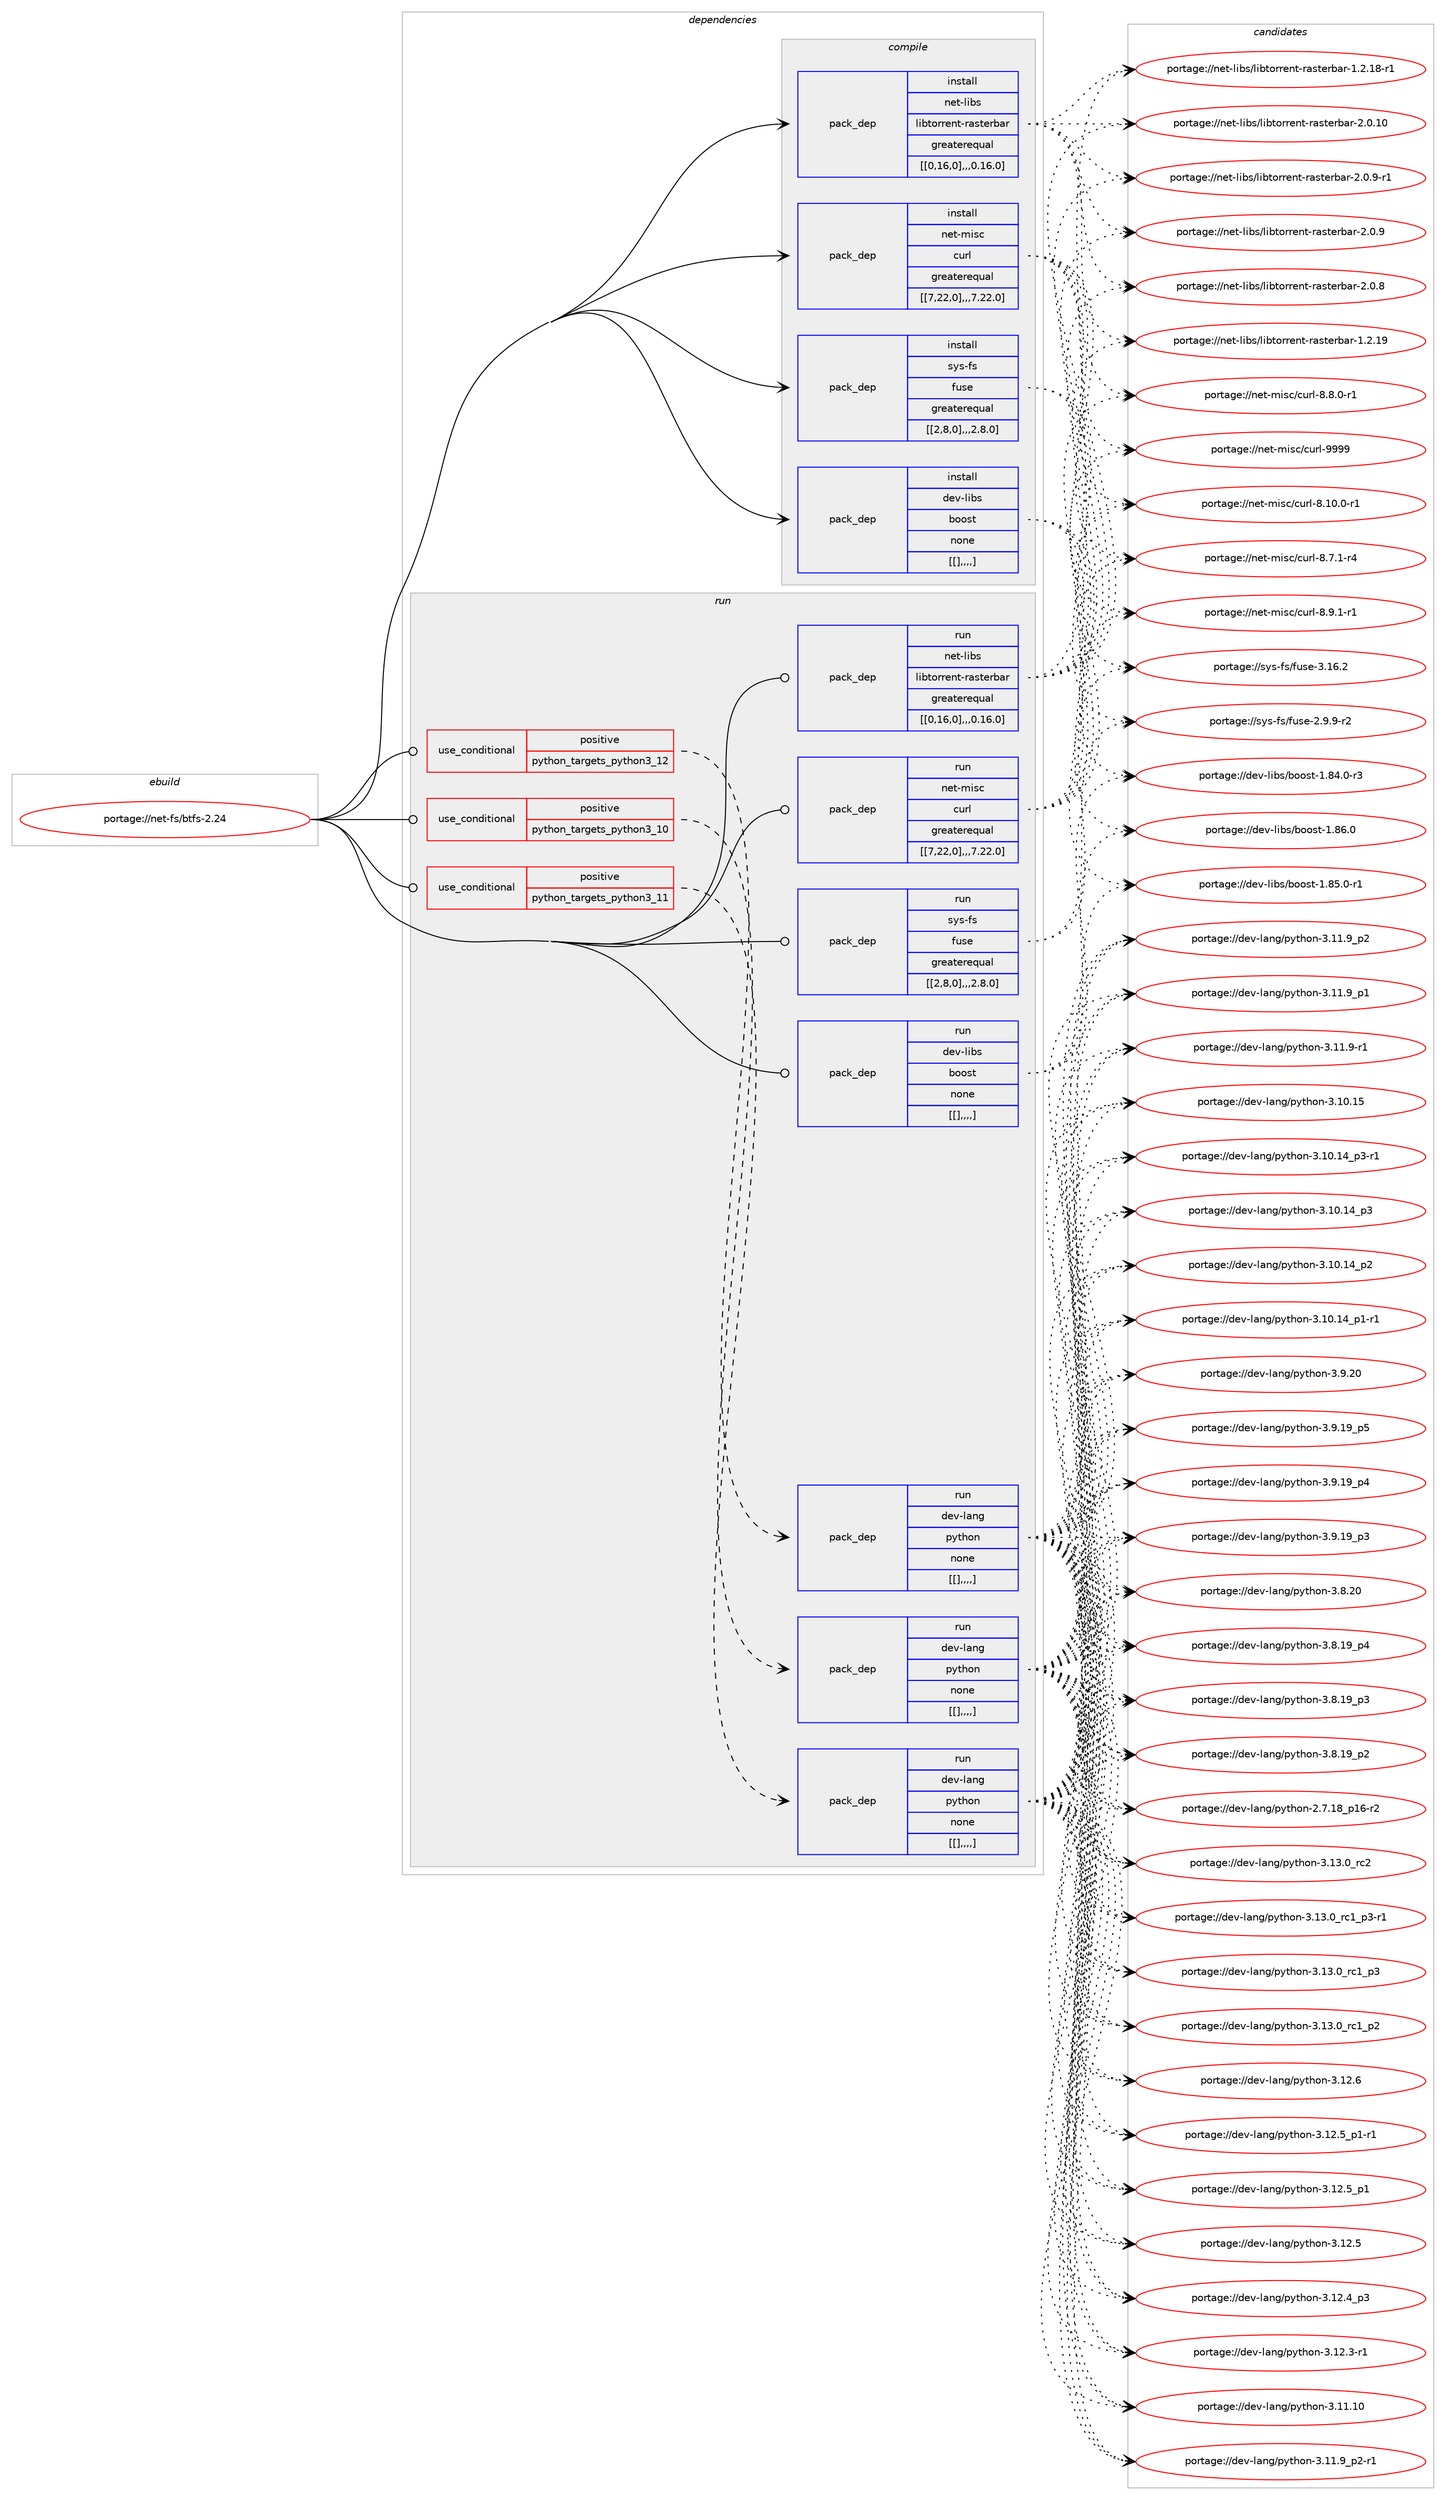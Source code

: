 digraph prolog {

# *************
# Graph options
# *************

newrank=true;
concentrate=true;
compound=true;
graph [rankdir=LR,fontname=Helvetica,fontsize=10,ranksep=1.5];#, ranksep=2.5, nodesep=0.2];
edge  [arrowhead=vee];
node  [fontname=Helvetica,fontsize=10];

# **********
# The ebuild
# **********

subgraph cluster_leftcol {
color=gray;
label=<<i>ebuild</i>>;
id [label="portage://net-fs/btfs-2.24", color=red, width=4, href="../net-fs/btfs-2.24.svg"];
}

# ****************
# The dependencies
# ****************

subgraph cluster_midcol {
color=gray;
label=<<i>dependencies</i>>;
subgraph cluster_compile {
fillcolor="#eeeeee";
style=filled;
label=<<i>compile</i>>;
subgraph pack268591 {
dependency366383 [label=<<TABLE BORDER="0" CELLBORDER="1" CELLSPACING="0" CELLPADDING="4" WIDTH="220"><TR><TD ROWSPAN="6" CELLPADDING="30">pack_dep</TD></TR><TR><TD WIDTH="110">install</TD></TR><TR><TD>dev-libs</TD></TR><TR><TD>boost</TD></TR><TR><TD>none</TD></TR><TR><TD>[[],,,,]</TD></TR></TABLE>>, shape=none, color=blue];
}
id:e -> dependency366383:w [weight=20,style="solid",arrowhead="vee"];
subgraph pack268592 {
dependency366384 [label=<<TABLE BORDER="0" CELLBORDER="1" CELLSPACING="0" CELLPADDING="4" WIDTH="220"><TR><TD ROWSPAN="6" CELLPADDING="30">pack_dep</TD></TR><TR><TD WIDTH="110">install</TD></TR><TR><TD>net-libs</TD></TR><TR><TD>libtorrent-rasterbar</TD></TR><TR><TD>greaterequal</TD></TR><TR><TD>[[0,16,0],,,0.16.0]</TD></TR></TABLE>>, shape=none, color=blue];
}
id:e -> dependency366384:w [weight=20,style="solid",arrowhead="vee"];
subgraph pack268593 {
dependency366385 [label=<<TABLE BORDER="0" CELLBORDER="1" CELLSPACING="0" CELLPADDING="4" WIDTH="220"><TR><TD ROWSPAN="6" CELLPADDING="30">pack_dep</TD></TR><TR><TD WIDTH="110">install</TD></TR><TR><TD>net-misc</TD></TR><TR><TD>curl</TD></TR><TR><TD>greaterequal</TD></TR><TR><TD>[[7,22,0],,,7.22.0]</TD></TR></TABLE>>, shape=none, color=blue];
}
id:e -> dependency366385:w [weight=20,style="solid",arrowhead="vee"];
subgraph pack268594 {
dependency366386 [label=<<TABLE BORDER="0" CELLBORDER="1" CELLSPACING="0" CELLPADDING="4" WIDTH="220"><TR><TD ROWSPAN="6" CELLPADDING="30">pack_dep</TD></TR><TR><TD WIDTH="110">install</TD></TR><TR><TD>sys-fs</TD></TR><TR><TD>fuse</TD></TR><TR><TD>greaterequal</TD></TR><TR><TD>[[2,8,0],,,2.8.0]</TD></TR></TABLE>>, shape=none, color=blue];
}
id:e -> dependency366386:w [weight=20,style="solid",arrowhead="vee"];
}
subgraph cluster_compileandrun {
fillcolor="#eeeeee";
style=filled;
label=<<i>compile and run</i>>;
}
subgraph cluster_run {
fillcolor="#eeeeee";
style=filled;
label=<<i>run</i>>;
subgraph cond95034 {
dependency366387 [label=<<TABLE BORDER="0" CELLBORDER="1" CELLSPACING="0" CELLPADDING="4"><TR><TD ROWSPAN="3" CELLPADDING="10">use_conditional</TD></TR><TR><TD>positive</TD></TR><TR><TD>python_targets_python3_10</TD></TR></TABLE>>, shape=none, color=red];
subgraph pack268595 {
dependency366388 [label=<<TABLE BORDER="0" CELLBORDER="1" CELLSPACING="0" CELLPADDING="4" WIDTH="220"><TR><TD ROWSPAN="6" CELLPADDING="30">pack_dep</TD></TR><TR><TD WIDTH="110">run</TD></TR><TR><TD>dev-lang</TD></TR><TR><TD>python</TD></TR><TR><TD>none</TD></TR><TR><TD>[[],,,,]</TD></TR></TABLE>>, shape=none, color=blue];
}
dependency366387:e -> dependency366388:w [weight=20,style="dashed",arrowhead="vee"];
}
id:e -> dependency366387:w [weight=20,style="solid",arrowhead="odot"];
subgraph cond95035 {
dependency366389 [label=<<TABLE BORDER="0" CELLBORDER="1" CELLSPACING="0" CELLPADDING="4"><TR><TD ROWSPAN="3" CELLPADDING="10">use_conditional</TD></TR><TR><TD>positive</TD></TR><TR><TD>python_targets_python3_11</TD></TR></TABLE>>, shape=none, color=red];
subgraph pack268596 {
dependency366390 [label=<<TABLE BORDER="0" CELLBORDER="1" CELLSPACING="0" CELLPADDING="4" WIDTH="220"><TR><TD ROWSPAN="6" CELLPADDING="30">pack_dep</TD></TR><TR><TD WIDTH="110">run</TD></TR><TR><TD>dev-lang</TD></TR><TR><TD>python</TD></TR><TR><TD>none</TD></TR><TR><TD>[[],,,,]</TD></TR></TABLE>>, shape=none, color=blue];
}
dependency366389:e -> dependency366390:w [weight=20,style="dashed",arrowhead="vee"];
}
id:e -> dependency366389:w [weight=20,style="solid",arrowhead="odot"];
subgraph cond95036 {
dependency366391 [label=<<TABLE BORDER="0" CELLBORDER="1" CELLSPACING="0" CELLPADDING="4"><TR><TD ROWSPAN="3" CELLPADDING="10">use_conditional</TD></TR><TR><TD>positive</TD></TR><TR><TD>python_targets_python3_12</TD></TR></TABLE>>, shape=none, color=red];
subgraph pack268597 {
dependency366392 [label=<<TABLE BORDER="0" CELLBORDER="1" CELLSPACING="0" CELLPADDING="4" WIDTH="220"><TR><TD ROWSPAN="6" CELLPADDING="30">pack_dep</TD></TR><TR><TD WIDTH="110">run</TD></TR><TR><TD>dev-lang</TD></TR><TR><TD>python</TD></TR><TR><TD>none</TD></TR><TR><TD>[[],,,,]</TD></TR></TABLE>>, shape=none, color=blue];
}
dependency366391:e -> dependency366392:w [weight=20,style="dashed",arrowhead="vee"];
}
id:e -> dependency366391:w [weight=20,style="solid",arrowhead="odot"];
subgraph pack268598 {
dependency366393 [label=<<TABLE BORDER="0" CELLBORDER="1" CELLSPACING="0" CELLPADDING="4" WIDTH="220"><TR><TD ROWSPAN="6" CELLPADDING="30">pack_dep</TD></TR><TR><TD WIDTH="110">run</TD></TR><TR><TD>dev-libs</TD></TR><TR><TD>boost</TD></TR><TR><TD>none</TD></TR><TR><TD>[[],,,,]</TD></TR></TABLE>>, shape=none, color=blue];
}
id:e -> dependency366393:w [weight=20,style="solid",arrowhead="odot"];
subgraph pack268599 {
dependency366394 [label=<<TABLE BORDER="0" CELLBORDER="1" CELLSPACING="0" CELLPADDING="4" WIDTH="220"><TR><TD ROWSPAN="6" CELLPADDING="30">pack_dep</TD></TR><TR><TD WIDTH="110">run</TD></TR><TR><TD>net-libs</TD></TR><TR><TD>libtorrent-rasterbar</TD></TR><TR><TD>greaterequal</TD></TR><TR><TD>[[0,16,0],,,0.16.0]</TD></TR></TABLE>>, shape=none, color=blue];
}
id:e -> dependency366394:w [weight=20,style="solid",arrowhead="odot"];
subgraph pack268600 {
dependency366395 [label=<<TABLE BORDER="0" CELLBORDER="1" CELLSPACING="0" CELLPADDING="4" WIDTH="220"><TR><TD ROWSPAN="6" CELLPADDING="30">pack_dep</TD></TR><TR><TD WIDTH="110">run</TD></TR><TR><TD>net-misc</TD></TR><TR><TD>curl</TD></TR><TR><TD>greaterequal</TD></TR><TR><TD>[[7,22,0],,,7.22.0]</TD></TR></TABLE>>, shape=none, color=blue];
}
id:e -> dependency366395:w [weight=20,style="solid",arrowhead="odot"];
subgraph pack268601 {
dependency366396 [label=<<TABLE BORDER="0" CELLBORDER="1" CELLSPACING="0" CELLPADDING="4" WIDTH="220"><TR><TD ROWSPAN="6" CELLPADDING="30">pack_dep</TD></TR><TR><TD WIDTH="110">run</TD></TR><TR><TD>sys-fs</TD></TR><TR><TD>fuse</TD></TR><TR><TD>greaterequal</TD></TR><TR><TD>[[2,8,0],,,2.8.0]</TD></TR></TABLE>>, shape=none, color=blue];
}
id:e -> dependency366396:w [weight=20,style="solid",arrowhead="odot"];
}
}

# **************
# The candidates
# **************

subgraph cluster_choices {
rank=same;
color=gray;
label=<<i>candidates</i>>;

subgraph choice268591 {
color=black;
nodesep=1;
choice1001011184510810598115479811111111511645494656544648 [label="portage://dev-libs/boost-1.86.0", color=red, width=4,href="../dev-libs/boost-1.86.0.svg"];
choice10010111845108105981154798111111115116454946565346484511449 [label="portage://dev-libs/boost-1.85.0-r1", color=red, width=4,href="../dev-libs/boost-1.85.0-r1.svg"];
choice10010111845108105981154798111111115116454946565246484511451 [label="portage://dev-libs/boost-1.84.0-r3", color=red, width=4,href="../dev-libs/boost-1.84.0-r3.svg"];
dependency366383:e -> choice1001011184510810598115479811111111511645494656544648:w [style=dotted,weight="100"];
dependency366383:e -> choice10010111845108105981154798111111115116454946565346484511449:w [style=dotted,weight="100"];
dependency366383:e -> choice10010111845108105981154798111111115116454946565246484511451:w [style=dotted,weight="100"];
}
subgraph choice268592 {
color=black;
nodesep=1;
choice110101116451081059811547108105981161111141141011101164511497115116101114989711445504648464948 [label="portage://net-libs/libtorrent-rasterbar-2.0.10", color=red, width=4,href="../net-libs/libtorrent-rasterbar-2.0.10.svg"];
choice11010111645108105981154710810598116111114114101110116451149711511610111498971144550464846574511449 [label="portage://net-libs/libtorrent-rasterbar-2.0.9-r1", color=red, width=4,href="../net-libs/libtorrent-rasterbar-2.0.9-r1.svg"];
choice1101011164510810598115471081059811611111411410111011645114971151161011149897114455046484657 [label="portage://net-libs/libtorrent-rasterbar-2.0.9", color=red, width=4,href="../net-libs/libtorrent-rasterbar-2.0.9.svg"];
choice1101011164510810598115471081059811611111411410111011645114971151161011149897114455046484656 [label="portage://net-libs/libtorrent-rasterbar-2.0.8", color=red, width=4,href="../net-libs/libtorrent-rasterbar-2.0.8.svg"];
choice110101116451081059811547108105981161111141141011101164511497115116101114989711445494650464957 [label="portage://net-libs/libtorrent-rasterbar-1.2.19", color=red, width=4,href="../net-libs/libtorrent-rasterbar-1.2.19.svg"];
choice1101011164510810598115471081059811611111411410111011645114971151161011149897114454946504649564511449 [label="portage://net-libs/libtorrent-rasterbar-1.2.18-r1", color=red, width=4,href="../net-libs/libtorrent-rasterbar-1.2.18-r1.svg"];
dependency366384:e -> choice110101116451081059811547108105981161111141141011101164511497115116101114989711445504648464948:w [style=dotted,weight="100"];
dependency366384:e -> choice11010111645108105981154710810598116111114114101110116451149711511610111498971144550464846574511449:w [style=dotted,weight="100"];
dependency366384:e -> choice1101011164510810598115471081059811611111411410111011645114971151161011149897114455046484657:w [style=dotted,weight="100"];
dependency366384:e -> choice1101011164510810598115471081059811611111411410111011645114971151161011149897114455046484656:w [style=dotted,weight="100"];
dependency366384:e -> choice110101116451081059811547108105981161111141141011101164511497115116101114989711445494650464957:w [style=dotted,weight="100"];
dependency366384:e -> choice1101011164510810598115471081059811611111411410111011645114971151161011149897114454946504649564511449:w [style=dotted,weight="100"];
}
subgraph choice268593 {
color=black;
nodesep=1;
choice110101116451091051159947991171141084557575757 [label="portage://net-misc/curl-9999", color=red, width=4,href="../net-misc/curl-9999.svg"];
choice11010111645109105115994799117114108455646494846484511449 [label="portage://net-misc/curl-8.10.0-r1", color=red, width=4,href="../net-misc/curl-8.10.0-r1.svg"];
choice110101116451091051159947991171141084556465746494511449 [label="portage://net-misc/curl-8.9.1-r1", color=red, width=4,href="../net-misc/curl-8.9.1-r1.svg"];
choice110101116451091051159947991171141084556465646484511449 [label="portage://net-misc/curl-8.8.0-r1", color=red, width=4,href="../net-misc/curl-8.8.0-r1.svg"];
choice110101116451091051159947991171141084556465546494511452 [label="portage://net-misc/curl-8.7.1-r4", color=red, width=4,href="../net-misc/curl-8.7.1-r4.svg"];
dependency366385:e -> choice110101116451091051159947991171141084557575757:w [style=dotted,weight="100"];
dependency366385:e -> choice11010111645109105115994799117114108455646494846484511449:w [style=dotted,weight="100"];
dependency366385:e -> choice110101116451091051159947991171141084556465746494511449:w [style=dotted,weight="100"];
dependency366385:e -> choice110101116451091051159947991171141084556465646484511449:w [style=dotted,weight="100"];
dependency366385:e -> choice110101116451091051159947991171141084556465546494511452:w [style=dotted,weight="100"];
}
subgraph choice268594 {
color=black;
nodesep=1;
choice115121115451021154710211711510145514649544650 [label="portage://sys-fs/fuse-3.16.2", color=red, width=4,href="../sys-fs/fuse-3.16.2.svg"];
choice11512111545102115471021171151014550465746574511450 [label="portage://sys-fs/fuse-2.9.9-r2", color=red, width=4,href="../sys-fs/fuse-2.9.9-r2.svg"];
dependency366386:e -> choice115121115451021154710211711510145514649544650:w [style=dotted,weight="100"];
dependency366386:e -> choice11512111545102115471021171151014550465746574511450:w [style=dotted,weight="100"];
}
subgraph choice268595 {
color=black;
nodesep=1;
choice10010111845108971101034711212111610411111045514649514648951149950 [label="portage://dev-lang/python-3.13.0_rc2", color=red, width=4,href="../dev-lang/python-3.13.0_rc2.svg"];
choice1001011184510897110103471121211161041111104551464951464895114994995112514511449 [label="portage://dev-lang/python-3.13.0_rc1_p3-r1", color=red, width=4,href="../dev-lang/python-3.13.0_rc1_p3-r1.svg"];
choice100101118451089711010347112121116104111110455146495146489511499499511251 [label="portage://dev-lang/python-3.13.0_rc1_p3", color=red, width=4,href="../dev-lang/python-3.13.0_rc1_p3.svg"];
choice100101118451089711010347112121116104111110455146495146489511499499511250 [label="portage://dev-lang/python-3.13.0_rc1_p2", color=red, width=4,href="../dev-lang/python-3.13.0_rc1_p2.svg"];
choice10010111845108971101034711212111610411111045514649504654 [label="portage://dev-lang/python-3.12.6", color=red, width=4,href="../dev-lang/python-3.12.6.svg"];
choice1001011184510897110103471121211161041111104551464950465395112494511449 [label="portage://dev-lang/python-3.12.5_p1-r1", color=red, width=4,href="../dev-lang/python-3.12.5_p1-r1.svg"];
choice100101118451089711010347112121116104111110455146495046539511249 [label="portage://dev-lang/python-3.12.5_p1", color=red, width=4,href="../dev-lang/python-3.12.5_p1.svg"];
choice10010111845108971101034711212111610411111045514649504653 [label="portage://dev-lang/python-3.12.5", color=red, width=4,href="../dev-lang/python-3.12.5.svg"];
choice100101118451089711010347112121116104111110455146495046529511251 [label="portage://dev-lang/python-3.12.4_p3", color=red, width=4,href="../dev-lang/python-3.12.4_p3.svg"];
choice100101118451089711010347112121116104111110455146495046514511449 [label="portage://dev-lang/python-3.12.3-r1", color=red, width=4,href="../dev-lang/python-3.12.3-r1.svg"];
choice1001011184510897110103471121211161041111104551464949464948 [label="portage://dev-lang/python-3.11.10", color=red, width=4,href="../dev-lang/python-3.11.10.svg"];
choice1001011184510897110103471121211161041111104551464949465795112504511449 [label="portage://dev-lang/python-3.11.9_p2-r1", color=red, width=4,href="../dev-lang/python-3.11.9_p2-r1.svg"];
choice100101118451089711010347112121116104111110455146494946579511250 [label="portage://dev-lang/python-3.11.9_p2", color=red, width=4,href="../dev-lang/python-3.11.9_p2.svg"];
choice100101118451089711010347112121116104111110455146494946579511249 [label="portage://dev-lang/python-3.11.9_p1", color=red, width=4,href="../dev-lang/python-3.11.9_p1.svg"];
choice100101118451089711010347112121116104111110455146494946574511449 [label="portage://dev-lang/python-3.11.9-r1", color=red, width=4,href="../dev-lang/python-3.11.9-r1.svg"];
choice1001011184510897110103471121211161041111104551464948464953 [label="portage://dev-lang/python-3.10.15", color=red, width=4,href="../dev-lang/python-3.10.15.svg"];
choice100101118451089711010347112121116104111110455146494846495295112514511449 [label="portage://dev-lang/python-3.10.14_p3-r1", color=red, width=4,href="../dev-lang/python-3.10.14_p3-r1.svg"];
choice10010111845108971101034711212111610411111045514649484649529511251 [label="portage://dev-lang/python-3.10.14_p3", color=red, width=4,href="../dev-lang/python-3.10.14_p3.svg"];
choice10010111845108971101034711212111610411111045514649484649529511250 [label="portage://dev-lang/python-3.10.14_p2", color=red, width=4,href="../dev-lang/python-3.10.14_p2.svg"];
choice100101118451089711010347112121116104111110455146494846495295112494511449 [label="portage://dev-lang/python-3.10.14_p1-r1", color=red, width=4,href="../dev-lang/python-3.10.14_p1-r1.svg"];
choice10010111845108971101034711212111610411111045514657465048 [label="portage://dev-lang/python-3.9.20", color=red, width=4,href="../dev-lang/python-3.9.20.svg"];
choice100101118451089711010347112121116104111110455146574649579511253 [label="portage://dev-lang/python-3.9.19_p5", color=red, width=4,href="../dev-lang/python-3.9.19_p5.svg"];
choice100101118451089711010347112121116104111110455146574649579511252 [label="portage://dev-lang/python-3.9.19_p4", color=red, width=4,href="../dev-lang/python-3.9.19_p4.svg"];
choice100101118451089711010347112121116104111110455146574649579511251 [label="portage://dev-lang/python-3.9.19_p3", color=red, width=4,href="../dev-lang/python-3.9.19_p3.svg"];
choice10010111845108971101034711212111610411111045514656465048 [label="portage://dev-lang/python-3.8.20", color=red, width=4,href="../dev-lang/python-3.8.20.svg"];
choice100101118451089711010347112121116104111110455146564649579511252 [label="portage://dev-lang/python-3.8.19_p4", color=red, width=4,href="../dev-lang/python-3.8.19_p4.svg"];
choice100101118451089711010347112121116104111110455146564649579511251 [label="portage://dev-lang/python-3.8.19_p3", color=red, width=4,href="../dev-lang/python-3.8.19_p3.svg"];
choice100101118451089711010347112121116104111110455146564649579511250 [label="portage://dev-lang/python-3.8.19_p2", color=red, width=4,href="../dev-lang/python-3.8.19_p2.svg"];
choice100101118451089711010347112121116104111110455046554649569511249544511450 [label="portage://dev-lang/python-2.7.18_p16-r2", color=red, width=4,href="../dev-lang/python-2.7.18_p16-r2.svg"];
dependency366388:e -> choice10010111845108971101034711212111610411111045514649514648951149950:w [style=dotted,weight="100"];
dependency366388:e -> choice1001011184510897110103471121211161041111104551464951464895114994995112514511449:w [style=dotted,weight="100"];
dependency366388:e -> choice100101118451089711010347112121116104111110455146495146489511499499511251:w [style=dotted,weight="100"];
dependency366388:e -> choice100101118451089711010347112121116104111110455146495146489511499499511250:w [style=dotted,weight="100"];
dependency366388:e -> choice10010111845108971101034711212111610411111045514649504654:w [style=dotted,weight="100"];
dependency366388:e -> choice1001011184510897110103471121211161041111104551464950465395112494511449:w [style=dotted,weight="100"];
dependency366388:e -> choice100101118451089711010347112121116104111110455146495046539511249:w [style=dotted,weight="100"];
dependency366388:e -> choice10010111845108971101034711212111610411111045514649504653:w [style=dotted,weight="100"];
dependency366388:e -> choice100101118451089711010347112121116104111110455146495046529511251:w [style=dotted,weight="100"];
dependency366388:e -> choice100101118451089711010347112121116104111110455146495046514511449:w [style=dotted,weight="100"];
dependency366388:e -> choice1001011184510897110103471121211161041111104551464949464948:w [style=dotted,weight="100"];
dependency366388:e -> choice1001011184510897110103471121211161041111104551464949465795112504511449:w [style=dotted,weight="100"];
dependency366388:e -> choice100101118451089711010347112121116104111110455146494946579511250:w [style=dotted,weight="100"];
dependency366388:e -> choice100101118451089711010347112121116104111110455146494946579511249:w [style=dotted,weight="100"];
dependency366388:e -> choice100101118451089711010347112121116104111110455146494946574511449:w [style=dotted,weight="100"];
dependency366388:e -> choice1001011184510897110103471121211161041111104551464948464953:w [style=dotted,weight="100"];
dependency366388:e -> choice100101118451089711010347112121116104111110455146494846495295112514511449:w [style=dotted,weight="100"];
dependency366388:e -> choice10010111845108971101034711212111610411111045514649484649529511251:w [style=dotted,weight="100"];
dependency366388:e -> choice10010111845108971101034711212111610411111045514649484649529511250:w [style=dotted,weight="100"];
dependency366388:e -> choice100101118451089711010347112121116104111110455146494846495295112494511449:w [style=dotted,weight="100"];
dependency366388:e -> choice10010111845108971101034711212111610411111045514657465048:w [style=dotted,weight="100"];
dependency366388:e -> choice100101118451089711010347112121116104111110455146574649579511253:w [style=dotted,weight="100"];
dependency366388:e -> choice100101118451089711010347112121116104111110455146574649579511252:w [style=dotted,weight="100"];
dependency366388:e -> choice100101118451089711010347112121116104111110455146574649579511251:w [style=dotted,weight="100"];
dependency366388:e -> choice10010111845108971101034711212111610411111045514656465048:w [style=dotted,weight="100"];
dependency366388:e -> choice100101118451089711010347112121116104111110455146564649579511252:w [style=dotted,weight="100"];
dependency366388:e -> choice100101118451089711010347112121116104111110455146564649579511251:w [style=dotted,weight="100"];
dependency366388:e -> choice100101118451089711010347112121116104111110455146564649579511250:w [style=dotted,weight="100"];
dependency366388:e -> choice100101118451089711010347112121116104111110455046554649569511249544511450:w [style=dotted,weight="100"];
}
subgraph choice268596 {
color=black;
nodesep=1;
choice10010111845108971101034711212111610411111045514649514648951149950 [label="portage://dev-lang/python-3.13.0_rc2", color=red, width=4,href="../dev-lang/python-3.13.0_rc2.svg"];
choice1001011184510897110103471121211161041111104551464951464895114994995112514511449 [label="portage://dev-lang/python-3.13.0_rc1_p3-r1", color=red, width=4,href="../dev-lang/python-3.13.0_rc1_p3-r1.svg"];
choice100101118451089711010347112121116104111110455146495146489511499499511251 [label="portage://dev-lang/python-3.13.0_rc1_p3", color=red, width=4,href="../dev-lang/python-3.13.0_rc1_p3.svg"];
choice100101118451089711010347112121116104111110455146495146489511499499511250 [label="portage://dev-lang/python-3.13.0_rc1_p2", color=red, width=4,href="../dev-lang/python-3.13.0_rc1_p2.svg"];
choice10010111845108971101034711212111610411111045514649504654 [label="portage://dev-lang/python-3.12.6", color=red, width=4,href="../dev-lang/python-3.12.6.svg"];
choice1001011184510897110103471121211161041111104551464950465395112494511449 [label="portage://dev-lang/python-3.12.5_p1-r1", color=red, width=4,href="../dev-lang/python-3.12.5_p1-r1.svg"];
choice100101118451089711010347112121116104111110455146495046539511249 [label="portage://dev-lang/python-3.12.5_p1", color=red, width=4,href="../dev-lang/python-3.12.5_p1.svg"];
choice10010111845108971101034711212111610411111045514649504653 [label="portage://dev-lang/python-3.12.5", color=red, width=4,href="../dev-lang/python-3.12.5.svg"];
choice100101118451089711010347112121116104111110455146495046529511251 [label="portage://dev-lang/python-3.12.4_p3", color=red, width=4,href="../dev-lang/python-3.12.4_p3.svg"];
choice100101118451089711010347112121116104111110455146495046514511449 [label="portage://dev-lang/python-3.12.3-r1", color=red, width=4,href="../dev-lang/python-3.12.3-r1.svg"];
choice1001011184510897110103471121211161041111104551464949464948 [label="portage://dev-lang/python-3.11.10", color=red, width=4,href="../dev-lang/python-3.11.10.svg"];
choice1001011184510897110103471121211161041111104551464949465795112504511449 [label="portage://dev-lang/python-3.11.9_p2-r1", color=red, width=4,href="../dev-lang/python-3.11.9_p2-r1.svg"];
choice100101118451089711010347112121116104111110455146494946579511250 [label="portage://dev-lang/python-3.11.9_p2", color=red, width=4,href="../dev-lang/python-3.11.9_p2.svg"];
choice100101118451089711010347112121116104111110455146494946579511249 [label="portage://dev-lang/python-3.11.9_p1", color=red, width=4,href="../dev-lang/python-3.11.9_p1.svg"];
choice100101118451089711010347112121116104111110455146494946574511449 [label="portage://dev-lang/python-3.11.9-r1", color=red, width=4,href="../dev-lang/python-3.11.9-r1.svg"];
choice1001011184510897110103471121211161041111104551464948464953 [label="portage://dev-lang/python-3.10.15", color=red, width=4,href="../dev-lang/python-3.10.15.svg"];
choice100101118451089711010347112121116104111110455146494846495295112514511449 [label="portage://dev-lang/python-3.10.14_p3-r1", color=red, width=4,href="../dev-lang/python-3.10.14_p3-r1.svg"];
choice10010111845108971101034711212111610411111045514649484649529511251 [label="portage://dev-lang/python-3.10.14_p3", color=red, width=4,href="../dev-lang/python-3.10.14_p3.svg"];
choice10010111845108971101034711212111610411111045514649484649529511250 [label="portage://dev-lang/python-3.10.14_p2", color=red, width=4,href="../dev-lang/python-3.10.14_p2.svg"];
choice100101118451089711010347112121116104111110455146494846495295112494511449 [label="portage://dev-lang/python-3.10.14_p1-r1", color=red, width=4,href="../dev-lang/python-3.10.14_p1-r1.svg"];
choice10010111845108971101034711212111610411111045514657465048 [label="portage://dev-lang/python-3.9.20", color=red, width=4,href="../dev-lang/python-3.9.20.svg"];
choice100101118451089711010347112121116104111110455146574649579511253 [label="portage://dev-lang/python-3.9.19_p5", color=red, width=4,href="../dev-lang/python-3.9.19_p5.svg"];
choice100101118451089711010347112121116104111110455146574649579511252 [label="portage://dev-lang/python-3.9.19_p4", color=red, width=4,href="../dev-lang/python-3.9.19_p4.svg"];
choice100101118451089711010347112121116104111110455146574649579511251 [label="portage://dev-lang/python-3.9.19_p3", color=red, width=4,href="../dev-lang/python-3.9.19_p3.svg"];
choice10010111845108971101034711212111610411111045514656465048 [label="portage://dev-lang/python-3.8.20", color=red, width=4,href="../dev-lang/python-3.8.20.svg"];
choice100101118451089711010347112121116104111110455146564649579511252 [label="portage://dev-lang/python-3.8.19_p4", color=red, width=4,href="../dev-lang/python-3.8.19_p4.svg"];
choice100101118451089711010347112121116104111110455146564649579511251 [label="portage://dev-lang/python-3.8.19_p3", color=red, width=4,href="../dev-lang/python-3.8.19_p3.svg"];
choice100101118451089711010347112121116104111110455146564649579511250 [label="portage://dev-lang/python-3.8.19_p2", color=red, width=4,href="../dev-lang/python-3.8.19_p2.svg"];
choice100101118451089711010347112121116104111110455046554649569511249544511450 [label="portage://dev-lang/python-2.7.18_p16-r2", color=red, width=4,href="../dev-lang/python-2.7.18_p16-r2.svg"];
dependency366390:e -> choice10010111845108971101034711212111610411111045514649514648951149950:w [style=dotted,weight="100"];
dependency366390:e -> choice1001011184510897110103471121211161041111104551464951464895114994995112514511449:w [style=dotted,weight="100"];
dependency366390:e -> choice100101118451089711010347112121116104111110455146495146489511499499511251:w [style=dotted,weight="100"];
dependency366390:e -> choice100101118451089711010347112121116104111110455146495146489511499499511250:w [style=dotted,weight="100"];
dependency366390:e -> choice10010111845108971101034711212111610411111045514649504654:w [style=dotted,weight="100"];
dependency366390:e -> choice1001011184510897110103471121211161041111104551464950465395112494511449:w [style=dotted,weight="100"];
dependency366390:e -> choice100101118451089711010347112121116104111110455146495046539511249:w [style=dotted,weight="100"];
dependency366390:e -> choice10010111845108971101034711212111610411111045514649504653:w [style=dotted,weight="100"];
dependency366390:e -> choice100101118451089711010347112121116104111110455146495046529511251:w [style=dotted,weight="100"];
dependency366390:e -> choice100101118451089711010347112121116104111110455146495046514511449:w [style=dotted,weight="100"];
dependency366390:e -> choice1001011184510897110103471121211161041111104551464949464948:w [style=dotted,weight="100"];
dependency366390:e -> choice1001011184510897110103471121211161041111104551464949465795112504511449:w [style=dotted,weight="100"];
dependency366390:e -> choice100101118451089711010347112121116104111110455146494946579511250:w [style=dotted,weight="100"];
dependency366390:e -> choice100101118451089711010347112121116104111110455146494946579511249:w [style=dotted,weight="100"];
dependency366390:e -> choice100101118451089711010347112121116104111110455146494946574511449:w [style=dotted,weight="100"];
dependency366390:e -> choice1001011184510897110103471121211161041111104551464948464953:w [style=dotted,weight="100"];
dependency366390:e -> choice100101118451089711010347112121116104111110455146494846495295112514511449:w [style=dotted,weight="100"];
dependency366390:e -> choice10010111845108971101034711212111610411111045514649484649529511251:w [style=dotted,weight="100"];
dependency366390:e -> choice10010111845108971101034711212111610411111045514649484649529511250:w [style=dotted,weight="100"];
dependency366390:e -> choice100101118451089711010347112121116104111110455146494846495295112494511449:w [style=dotted,weight="100"];
dependency366390:e -> choice10010111845108971101034711212111610411111045514657465048:w [style=dotted,weight="100"];
dependency366390:e -> choice100101118451089711010347112121116104111110455146574649579511253:w [style=dotted,weight="100"];
dependency366390:e -> choice100101118451089711010347112121116104111110455146574649579511252:w [style=dotted,weight="100"];
dependency366390:e -> choice100101118451089711010347112121116104111110455146574649579511251:w [style=dotted,weight="100"];
dependency366390:e -> choice10010111845108971101034711212111610411111045514656465048:w [style=dotted,weight="100"];
dependency366390:e -> choice100101118451089711010347112121116104111110455146564649579511252:w [style=dotted,weight="100"];
dependency366390:e -> choice100101118451089711010347112121116104111110455146564649579511251:w [style=dotted,weight="100"];
dependency366390:e -> choice100101118451089711010347112121116104111110455146564649579511250:w [style=dotted,weight="100"];
dependency366390:e -> choice100101118451089711010347112121116104111110455046554649569511249544511450:w [style=dotted,weight="100"];
}
subgraph choice268597 {
color=black;
nodesep=1;
choice10010111845108971101034711212111610411111045514649514648951149950 [label="portage://dev-lang/python-3.13.0_rc2", color=red, width=4,href="../dev-lang/python-3.13.0_rc2.svg"];
choice1001011184510897110103471121211161041111104551464951464895114994995112514511449 [label="portage://dev-lang/python-3.13.0_rc1_p3-r1", color=red, width=4,href="../dev-lang/python-3.13.0_rc1_p3-r1.svg"];
choice100101118451089711010347112121116104111110455146495146489511499499511251 [label="portage://dev-lang/python-3.13.0_rc1_p3", color=red, width=4,href="../dev-lang/python-3.13.0_rc1_p3.svg"];
choice100101118451089711010347112121116104111110455146495146489511499499511250 [label="portage://dev-lang/python-3.13.0_rc1_p2", color=red, width=4,href="../dev-lang/python-3.13.0_rc1_p2.svg"];
choice10010111845108971101034711212111610411111045514649504654 [label="portage://dev-lang/python-3.12.6", color=red, width=4,href="../dev-lang/python-3.12.6.svg"];
choice1001011184510897110103471121211161041111104551464950465395112494511449 [label="portage://dev-lang/python-3.12.5_p1-r1", color=red, width=4,href="../dev-lang/python-3.12.5_p1-r1.svg"];
choice100101118451089711010347112121116104111110455146495046539511249 [label="portage://dev-lang/python-3.12.5_p1", color=red, width=4,href="../dev-lang/python-3.12.5_p1.svg"];
choice10010111845108971101034711212111610411111045514649504653 [label="portage://dev-lang/python-3.12.5", color=red, width=4,href="../dev-lang/python-3.12.5.svg"];
choice100101118451089711010347112121116104111110455146495046529511251 [label="portage://dev-lang/python-3.12.4_p3", color=red, width=4,href="../dev-lang/python-3.12.4_p3.svg"];
choice100101118451089711010347112121116104111110455146495046514511449 [label="portage://dev-lang/python-3.12.3-r1", color=red, width=4,href="../dev-lang/python-3.12.3-r1.svg"];
choice1001011184510897110103471121211161041111104551464949464948 [label="portage://dev-lang/python-3.11.10", color=red, width=4,href="../dev-lang/python-3.11.10.svg"];
choice1001011184510897110103471121211161041111104551464949465795112504511449 [label="portage://dev-lang/python-3.11.9_p2-r1", color=red, width=4,href="../dev-lang/python-3.11.9_p2-r1.svg"];
choice100101118451089711010347112121116104111110455146494946579511250 [label="portage://dev-lang/python-3.11.9_p2", color=red, width=4,href="../dev-lang/python-3.11.9_p2.svg"];
choice100101118451089711010347112121116104111110455146494946579511249 [label="portage://dev-lang/python-3.11.9_p1", color=red, width=4,href="../dev-lang/python-3.11.9_p1.svg"];
choice100101118451089711010347112121116104111110455146494946574511449 [label="portage://dev-lang/python-3.11.9-r1", color=red, width=4,href="../dev-lang/python-3.11.9-r1.svg"];
choice1001011184510897110103471121211161041111104551464948464953 [label="portage://dev-lang/python-3.10.15", color=red, width=4,href="../dev-lang/python-3.10.15.svg"];
choice100101118451089711010347112121116104111110455146494846495295112514511449 [label="portage://dev-lang/python-3.10.14_p3-r1", color=red, width=4,href="../dev-lang/python-3.10.14_p3-r1.svg"];
choice10010111845108971101034711212111610411111045514649484649529511251 [label="portage://dev-lang/python-3.10.14_p3", color=red, width=4,href="../dev-lang/python-3.10.14_p3.svg"];
choice10010111845108971101034711212111610411111045514649484649529511250 [label="portage://dev-lang/python-3.10.14_p2", color=red, width=4,href="../dev-lang/python-3.10.14_p2.svg"];
choice100101118451089711010347112121116104111110455146494846495295112494511449 [label="portage://dev-lang/python-3.10.14_p1-r1", color=red, width=4,href="../dev-lang/python-3.10.14_p1-r1.svg"];
choice10010111845108971101034711212111610411111045514657465048 [label="portage://dev-lang/python-3.9.20", color=red, width=4,href="../dev-lang/python-3.9.20.svg"];
choice100101118451089711010347112121116104111110455146574649579511253 [label="portage://dev-lang/python-3.9.19_p5", color=red, width=4,href="../dev-lang/python-3.9.19_p5.svg"];
choice100101118451089711010347112121116104111110455146574649579511252 [label="portage://dev-lang/python-3.9.19_p4", color=red, width=4,href="../dev-lang/python-3.9.19_p4.svg"];
choice100101118451089711010347112121116104111110455146574649579511251 [label="portage://dev-lang/python-3.9.19_p3", color=red, width=4,href="../dev-lang/python-3.9.19_p3.svg"];
choice10010111845108971101034711212111610411111045514656465048 [label="portage://dev-lang/python-3.8.20", color=red, width=4,href="../dev-lang/python-3.8.20.svg"];
choice100101118451089711010347112121116104111110455146564649579511252 [label="portage://dev-lang/python-3.8.19_p4", color=red, width=4,href="../dev-lang/python-3.8.19_p4.svg"];
choice100101118451089711010347112121116104111110455146564649579511251 [label="portage://dev-lang/python-3.8.19_p3", color=red, width=4,href="../dev-lang/python-3.8.19_p3.svg"];
choice100101118451089711010347112121116104111110455146564649579511250 [label="portage://dev-lang/python-3.8.19_p2", color=red, width=4,href="../dev-lang/python-3.8.19_p2.svg"];
choice100101118451089711010347112121116104111110455046554649569511249544511450 [label="portage://dev-lang/python-2.7.18_p16-r2", color=red, width=4,href="../dev-lang/python-2.7.18_p16-r2.svg"];
dependency366392:e -> choice10010111845108971101034711212111610411111045514649514648951149950:w [style=dotted,weight="100"];
dependency366392:e -> choice1001011184510897110103471121211161041111104551464951464895114994995112514511449:w [style=dotted,weight="100"];
dependency366392:e -> choice100101118451089711010347112121116104111110455146495146489511499499511251:w [style=dotted,weight="100"];
dependency366392:e -> choice100101118451089711010347112121116104111110455146495146489511499499511250:w [style=dotted,weight="100"];
dependency366392:e -> choice10010111845108971101034711212111610411111045514649504654:w [style=dotted,weight="100"];
dependency366392:e -> choice1001011184510897110103471121211161041111104551464950465395112494511449:w [style=dotted,weight="100"];
dependency366392:e -> choice100101118451089711010347112121116104111110455146495046539511249:w [style=dotted,weight="100"];
dependency366392:e -> choice10010111845108971101034711212111610411111045514649504653:w [style=dotted,weight="100"];
dependency366392:e -> choice100101118451089711010347112121116104111110455146495046529511251:w [style=dotted,weight="100"];
dependency366392:e -> choice100101118451089711010347112121116104111110455146495046514511449:w [style=dotted,weight="100"];
dependency366392:e -> choice1001011184510897110103471121211161041111104551464949464948:w [style=dotted,weight="100"];
dependency366392:e -> choice1001011184510897110103471121211161041111104551464949465795112504511449:w [style=dotted,weight="100"];
dependency366392:e -> choice100101118451089711010347112121116104111110455146494946579511250:w [style=dotted,weight="100"];
dependency366392:e -> choice100101118451089711010347112121116104111110455146494946579511249:w [style=dotted,weight="100"];
dependency366392:e -> choice100101118451089711010347112121116104111110455146494946574511449:w [style=dotted,weight="100"];
dependency366392:e -> choice1001011184510897110103471121211161041111104551464948464953:w [style=dotted,weight="100"];
dependency366392:e -> choice100101118451089711010347112121116104111110455146494846495295112514511449:w [style=dotted,weight="100"];
dependency366392:e -> choice10010111845108971101034711212111610411111045514649484649529511251:w [style=dotted,weight="100"];
dependency366392:e -> choice10010111845108971101034711212111610411111045514649484649529511250:w [style=dotted,weight="100"];
dependency366392:e -> choice100101118451089711010347112121116104111110455146494846495295112494511449:w [style=dotted,weight="100"];
dependency366392:e -> choice10010111845108971101034711212111610411111045514657465048:w [style=dotted,weight="100"];
dependency366392:e -> choice100101118451089711010347112121116104111110455146574649579511253:w [style=dotted,weight="100"];
dependency366392:e -> choice100101118451089711010347112121116104111110455146574649579511252:w [style=dotted,weight="100"];
dependency366392:e -> choice100101118451089711010347112121116104111110455146574649579511251:w [style=dotted,weight="100"];
dependency366392:e -> choice10010111845108971101034711212111610411111045514656465048:w [style=dotted,weight="100"];
dependency366392:e -> choice100101118451089711010347112121116104111110455146564649579511252:w [style=dotted,weight="100"];
dependency366392:e -> choice100101118451089711010347112121116104111110455146564649579511251:w [style=dotted,weight="100"];
dependency366392:e -> choice100101118451089711010347112121116104111110455146564649579511250:w [style=dotted,weight="100"];
dependency366392:e -> choice100101118451089711010347112121116104111110455046554649569511249544511450:w [style=dotted,weight="100"];
}
subgraph choice268598 {
color=black;
nodesep=1;
choice1001011184510810598115479811111111511645494656544648 [label="portage://dev-libs/boost-1.86.0", color=red, width=4,href="../dev-libs/boost-1.86.0.svg"];
choice10010111845108105981154798111111115116454946565346484511449 [label="portage://dev-libs/boost-1.85.0-r1", color=red, width=4,href="../dev-libs/boost-1.85.0-r1.svg"];
choice10010111845108105981154798111111115116454946565246484511451 [label="portage://dev-libs/boost-1.84.0-r3", color=red, width=4,href="../dev-libs/boost-1.84.0-r3.svg"];
dependency366393:e -> choice1001011184510810598115479811111111511645494656544648:w [style=dotted,weight="100"];
dependency366393:e -> choice10010111845108105981154798111111115116454946565346484511449:w [style=dotted,weight="100"];
dependency366393:e -> choice10010111845108105981154798111111115116454946565246484511451:w [style=dotted,weight="100"];
}
subgraph choice268599 {
color=black;
nodesep=1;
choice110101116451081059811547108105981161111141141011101164511497115116101114989711445504648464948 [label="portage://net-libs/libtorrent-rasterbar-2.0.10", color=red, width=4,href="../net-libs/libtorrent-rasterbar-2.0.10.svg"];
choice11010111645108105981154710810598116111114114101110116451149711511610111498971144550464846574511449 [label="portage://net-libs/libtorrent-rasterbar-2.0.9-r1", color=red, width=4,href="../net-libs/libtorrent-rasterbar-2.0.9-r1.svg"];
choice1101011164510810598115471081059811611111411410111011645114971151161011149897114455046484657 [label="portage://net-libs/libtorrent-rasterbar-2.0.9", color=red, width=4,href="../net-libs/libtorrent-rasterbar-2.0.9.svg"];
choice1101011164510810598115471081059811611111411410111011645114971151161011149897114455046484656 [label="portage://net-libs/libtorrent-rasterbar-2.0.8", color=red, width=4,href="../net-libs/libtorrent-rasterbar-2.0.8.svg"];
choice110101116451081059811547108105981161111141141011101164511497115116101114989711445494650464957 [label="portage://net-libs/libtorrent-rasterbar-1.2.19", color=red, width=4,href="../net-libs/libtorrent-rasterbar-1.2.19.svg"];
choice1101011164510810598115471081059811611111411410111011645114971151161011149897114454946504649564511449 [label="portage://net-libs/libtorrent-rasterbar-1.2.18-r1", color=red, width=4,href="../net-libs/libtorrent-rasterbar-1.2.18-r1.svg"];
dependency366394:e -> choice110101116451081059811547108105981161111141141011101164511497115116101114989711445504648464948:w [style=dotted,weight="100"];
dependency366394:e -> choice11010111645108105981154710810598116111114114101110116451149711511610111498971144550464846574511449:w [style=dotted,weight="100"];
dependency366394:e -> choice1101011164510810598115471081059811611111411410111011645114971151161011149897114455046484657:w [style=dotted,weight="100"];
dependency366394:e -> choice1101011164510810598115471081059811611111411410111011645114971151161011149897114455046484656:w [style=dotted,weight="100"];
dependency366394:e -> choice110101116451081059811547108105981161111141141011101164511497115116101114989711445494650464957:w [style=dotted,weight="100"];
dependency366394:e -> choice1101011164510810598115471081059811611111411410111011645114971151161011149897114454946504649564511449:w [style=dotted,weight="100"];
}
subgraph choice268600 {
color=black;
nodesep=1;
choice110101116451091051159947991171141084557575757 [label="portage://net-misc/curl-9999", color=red, width=4,href="../net-misc/curl-9999.svg"];
choice11010111645109105115994799117114108455646494846484511449 [label="portage://net-misc/curl-8.10.0-r1", color=red, width=4,href="../net-misc/curl-8.10.0-r1.svg"];
choice110101116451091051159947991171141084556465746494511449 [label="portage://net-misc/curl-8.9.1-r1", color=red, width=4,href="../net-misc/curl-8.9.1-r1.svg"];
choice110101116451091051159947991171141084556465646484511449 [label="portage://net-misc/curl-8.8.0-r1", color=red, width=4,href="../net-misc/curl-8.8.0-r1.svg"];
choice110101116451091051159947991171141084556465546494511452 [label="portage://net-misc/curl-8.7.1-r4", color=red, width=4,href="../net-misc/curl-8.7.1-r4.svg"];
dependency366395:e -> choice110101116451091051159947991171141084557575757:w [style=dotted,weight="100"];
dependency366395:e -> choice11010111645109105115994799117114108455646494846484511449:w [style=dotted,weight="100"];
dependency366395:e -> choice110101116451091051159947991171141084556465746494511449:w [style=dotted,weight="100"];
dependency366395:e -> choice110101116451091051159947991171141084556465646484511449:w [style=dotted,weight="100"];
dependency366395:e -> choice110101116451091051159947991171141084556465546494511452:w [style=dotted,weight="100"];
}
subgraph choice268601 {
color=black;
nodesep=1;
choice115121115451021154710211711510145514649544650 [label="portage://sys-fs/fuse-3.16.2", color=red, width=4,href="../sys-fs/fuse-3.16.2.svg"];
choice11512111545102115471021171151014550465746574511450 [label="portage://sys-fs/fuse-2.9.9-r2", color=red, width=4,href="../sys-fs/fuse-2.9.9-r2.svg"];
dependency366396:e -> choice115121115451021154710211711510145514649544650:w [style=dotted,weight="100"];
dependency366396:e -> choice11512111545102115471021171151014550465746574511450:w [style=dotted,weight="100"];
}
}

}
